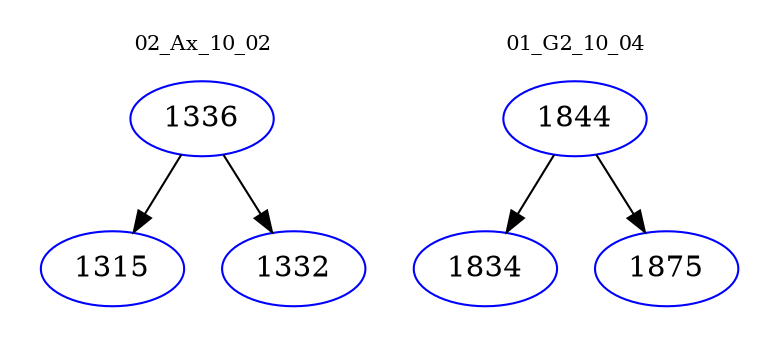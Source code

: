 digraph{
subgraph cluster_0 {
color = white
label = "02_Ax_10_02";
fontsize=10;
T0_1336 [label="1336", color="blue"]
T0_1336 -> T0_1315 [color="black"]
T0_1315 [label="1315", color="blue"]
T0_1336 -> T0_1332 [color="black"]
T0_1332 [label="1332", color="blue"]
}
subgraph cluster_1 {
color = white
label = "01_G2_10_04";
fontsize=10;
T1_1844 [label="1844", color="blue"]
T1_1844 -> T1_1834 [color="black"]
T1_1834 [label="1834", color="blue"]
T1_1844 -> T1_1875 [color="black"]
T1_1875 [label="1875", color="blue"]
}
}
